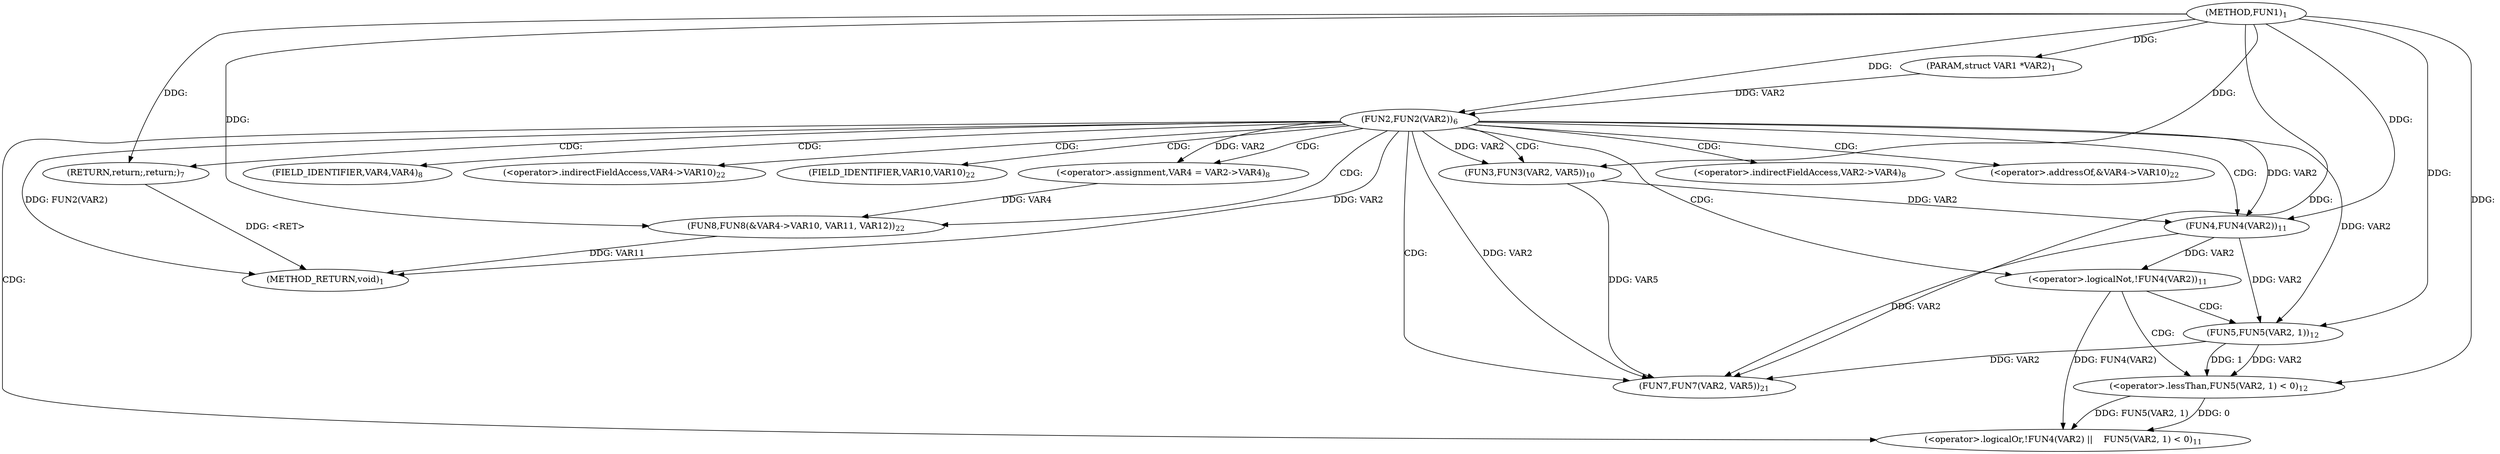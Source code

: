 digraph "FUN1" {  
"8" [label = <(METHOD,FUN1)<SUB>1</SUB>> ]
"49" [label = <(METHOD_RETURN,void)<SUB>1</SUB>> ]
"9" [label = <(PARAM,struct VAR1 *VAR2)<SUB>1</SUB>> ]
"18" [label = <(&lt;operator&gt;.assignment,VAR4 = VAR2-&gt;VAR4)<SUB>8</SUB>> ]
"23" [label = <(FUN3,FUN3(VAR2, VAR5))<SUB>10</SUB>> ]
"39" [label = <(FUN7,FUN7(VAR2, VAR5))<SUB>21</SUB>> ]
"42" [label = <(FUN8,FUN8(&amp;VAR4-&gt;VAR10, VAR11, VAR12))<SUB>22</SUB>> ]
"14" [label = <(FUN2,FUN2(VAR2))<SUB>6</SUB>> ]
"27" [label = <(&lt;operator&gt;.logicalOr,!FUN4(VAR2) ||
	    FUN5(VAR2, 1) &lt; 0)<SUB>11</SUB>> ]
"17" [label = <(RETURN,return;,return;)<SUB>7</SUB>> ]
"28" [label = <(&lt;operator&gt;.logicalNot,!FUN4(VAR2))<SUB>11</SUB>> ]
"31" [label = <(&lt;operator&gt;.lessThan,FUN5(VAR2, 1) &lt; 0)<SUB>12</SUB>> ]
"29" [label = <(FUN4,FUN4(VAR2))<SUB>11</SUB>> ]
"32" [label = <(FUN5,FUN5(VAR2, 1))<SUB>12</SUB>> ]
"20" [label = <(&lt;operator&gt;.indirectFieldAccess,VAR2-&gt;VAR4)<SUB>8</SUB>> ]
"43" [label = <(&lt;operator&gt;.addressOf,&amp;VAR4-&gt;VAR10)<SUB>22</SUB>> ]
"22" [label = <(FIELD_IDENTIFIER,VAR4,VAR4)<SUB>8</SUB>> ]
"44" [label = <(&lt;operator&gt;.indirectFieldAccess,VAR4-&gt;VAR10)<SUB>22</SUB>> ]
"46" [label = <(FIELD_IDENTIFIER,VAR10,VAR10)<SUB>22</SUB>> ]
  "17" -> "49"  [ label = "DDG: &lt;RET&gt;"] 
  "14" -> "49"  [ label = "DDG: VAR2"] 
  "14" -> "49"  [ label = "DDG: FUN2(VAR2)"] 
  "42" -> "49"  [ label = "DDG: VAR11"] 
  "8" -> "9"  [ label = "DDG: "] 
  "14" -> "18"  [ label = "DDG: VAR2"] 
  "14" -> "23"  [ label = "DDG: VAR2"] 
  "8" -> "23"  [ label = "DDG: "] 
  "29" -> "39"  [ label = "DDG: VAR2"] 
  "32" -> "39"  [ label = "DDG: VAR2"] 
  "8" -> "39"  [ label = "DDG: "] 
  "14" -> "39"  [ label = "DDG: VAR2"] 
  "23" -> "39"  [ label = "DDG: VAR5"] 
  "18" -> "42"  [ label = "DDG: VAR4"] 
  "8" -> "42"  [ label = "DDG: "] 
  "9" -> "14"  [ label = "DDG: VAR2"] 
  "8" -> "14"  [ label = "DDG: "] 
  "8" -> "17"  [ label = "DDG: "] 
  "28" -> "27"  [ label = "DDG: FUN4(VAR2)"] 
  "31" -> "27"  [ label = "DDG: FUN5(VAR2, 1)"] 
  "31" -> "27"  [ label = "DDG: 0"] 
  "29" -> "28"  [ label = "DDG: VAR2"] 
  "32" -> "31"  [ label = "DDG: VAR2"] 
  "32" -> "31"  [ label = "DDG: 1"] 
  "8" -> "31"  [ label = "DDG: "] 
  "23" -> "29"  [ label = "DDG: VAR2"] 
  "8" -> "29"  [ label = "DDG: "] 
  "14" -> "29"  [ label = "DDG: VAR2"] 
  "29" -> "32"  [ label = "DDG: VAR2"] 
  "8" -> "32"  [ label = "DDG: "] 
  "14" -> "32"  [ label = "DDG: VAR2"] 
  "14" -> "17"  [ label = "CDG: "] 
  "14" -> "42"  [ label = "CDG: "] 
  "14" -> "23"  [ label = "CDG: "] 
  "14" -> "28"  [ label = "CDG: "] 
  "14" -> "46"  [ label = "CDG: "] 
  "14" -> "20"  [ label = "CDG: "] 
  "14" -> "22"  [ label = "CDG: "] 
  "14" -> "27"  [ label = "CDG: "] 
  "14" -> "29"  [ label = "CDG: "] 
  "14" -> "18"  [ label = "CDG: "] 
  "14" -> "44"  [ label = "CDG: "] 
  "14" -> "39"  [ label = "CDG: "] 
  "14" -> "43"  [ label = "CDG: "] 
  "28" -> "32"  [ label = "CDG: "] 
  "28" -> "31"  [ label = "CDG: "] 
}
